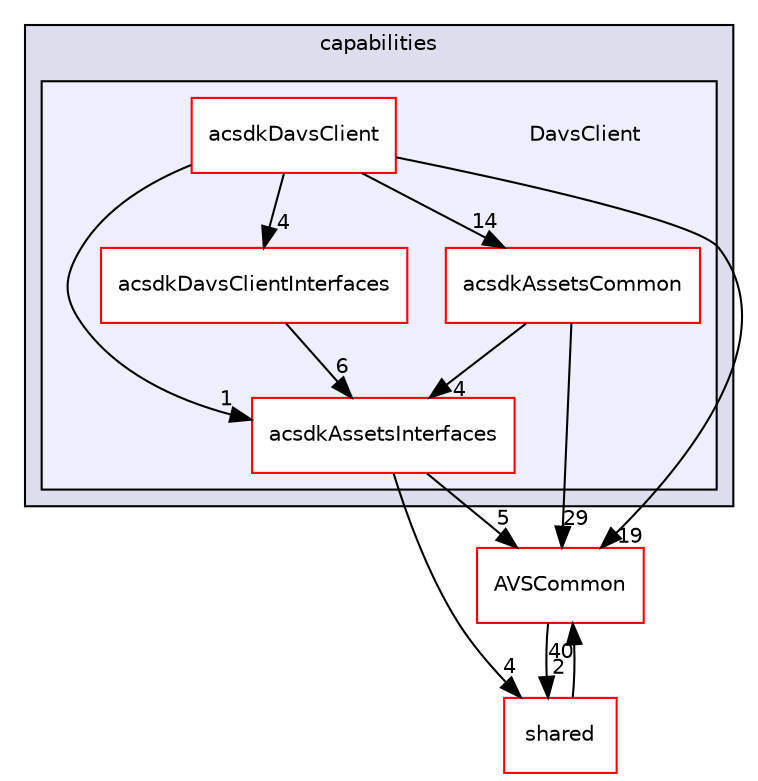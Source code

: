 digraph "/workplace/avs-device-sdk/capabilities/DavsClient" {
  compound=true
  node [ fontsize="10", fontname="Helvetica"];
  edge [ labelfontsize="10", labelfontname="Helvetica"];
  subgraph clusterdir_55f1e16e469d547c636a522dac21b8a1 {
    graph [ bgcolor="#ddddee", pencolor="black", label="capabilities" fontname="Helvetica", fontsize="10", URL="dir_55f1e16e469d547c636a522dac21b8a1.html"]
  subgraph clusterdir_de622777c97862544df14465483f72cc {
    graph [ bgcolor="#eeeeff", pencolor="black", label="" URL="dir_de622777c97862544df14465483f72cc.html"];
    dir_de622777c97862544df14465483f72cc [shape=plaintext label="DavsClient"];
    dir_9ac36c82d2435d2d600b1e14a3fa40c5 [shape=box label="acsdkAssetsCommon" color="red" fillcolor="white" style="filled" URL="dir_9ac36c82d2435d2d600b1e14a3fa40c5.html"];
    dir_14afe551169e5fce2b1e13ac06c3b317 [shape=box label="acsdkAssetsInterfaces" color="red" fillcolor="white" style="filled" URL="dir_14afe551169e5fce2b1e13ac06c3b317.html"];
    dir_1b771e0742e1eb46a233da8f3c32c08b [shape=box label="acsdkDavsClient" color="red" fillcolor="white" style="filled" URL="dir_1b771e0742e1eb46a233da8f3c32c08b.html"];
    dir_4812482f4baa78c35a6791ad3827aa2b [shape=box label="acsdkDavsClientInterfaces" color="red" fillcolor="white" style="filled" URL="dir_4812482f4baa78c35a6791ad3827aa2b.html"];
  }
  }
  dir_9982052f7ce695d12571567315b2fafa [shape=box label="shared" fillcolor="white" style="filled" color="red" URL="dir_9982052f7ce695d12571567315b2fafa.html"];
  dir_13e65effb2bde530b17b3d5eefcd0266 [shape=box label="AVSCommon" fillcolor="white" style="filled" color="red" URL="dir_13e65effb2bde530b17b3d5eefcd0266.html"];
  dir_9982052f7ce695d12571567315b2fafa->dir_13e65effb2bde530b17b3d5eefcd0266 [headlabel="40", labeldistance=1.5 headhref="dir_000116_000017.html"];
  dir_14afe551169e5fce2b1e13ac06c3b317->dir_9982052f7ce695d12571567315b2fafa [headlabel="4", labeldistance=1.5 headhref="dir_000231_000116.html"];
  dir_14afe551169e5fce2b1e13ac06c3b317->dir_13e65effb2bde530b17b3d5eefcd0266 [headlabel="5", labeldistance=1.5 headhref="dir_000231_000017.html"];
  dir_4812482f4baa78c35a6791ad3827aa2b->dir_14afe551169e5fce2b1e13ac06c3b317 [headlabel="6", labeldistance=1.5 headhref="dir_000333_000231.html"];
  dir_13e65effb2bde530b17b3d5eefcd0266->dir_9982052f7ce695d12571567315b2fafa [headlabel="2", labeldistance=1.5 headhref="dir_000017_000116.html"];
  dir_9ac36c82d2435d2d600b1e14a3fa40c5->dir_14afe551169e5fce2b1e13ac06c3b317 [headlabel="4", labeldistance=1.5 headhref="dir_000330_000231.html"];
  dir_9ac36c82d2435d2d600b1e14a3fa40c5->dir_13e65effb2bde530b17b3d5eefcd0266 [headlabel="29", labeldistance=1.5 headhref="dir_000330_000017.html"];
  dir_1b771e0742e1eb46a233da8f3c32c08b->dir_14afe551169e5fce2b1e13ac06c3b317 [headlabel="1", labeldistance=1.5 headhref="dir_000345_000231.html"];
  dir_1b771e0742e1eb46a233da8f3c32c08b->dir_4812482f4baa78c35a6791ad3827aa2b [headlabel="4", labeldistance=1.5 headhref="dir_000345_000333.html"];
  dir_1b771e0742e1eb46a233da8f3c32c08b->dir_13e65effb2bde530b17b3d5eefcd0266 [headlabel="19", labeldistance=1.5 headhref="dir_000345_000017.html"];
  dir_1b771e0742e1eb46a233da8f3c32c08b->dir_9ac36c82d2435d2d600b1e14a3fa40c5 [headlabel="14", labeldistance=1.5 headhref="dir_000345_000330.html"];
}
